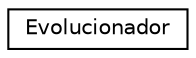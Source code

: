 digraph "Graphical Class Hierarchy"
{
  edge [fontname="Helvetica",fontsize="10",labelfontname="Helvetica",labelfontsize="10"];
  node [fontname="Helvetica",fontsize="10",shape=record];
  rankdir="LR";
  Node0 [label="Evolucionador",height=0.2,width=0.4,color="black", fillcolor="white", style="filled",URL="$classEvolucionador.html",tooltip="Clase encargada de gestionar el algoritmo genetico. "];
}
